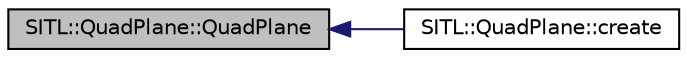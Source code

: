 digraph "SITL::QuadPlane::QuadPlane"
{
 // INTERACTIVE_SVG=YES
  edge [fontname="Helvetica",fontsize="10",labelfontname="Helvetica",labelfontsize="10"];
  node [fontname="Helvetica",fontsize="10",shape=record];
  rankdir="LR";
  Node1 [label="SITL::QuadPlane::QuadPlane",height=0.2,width=0.4,color="black", fillcolor="grey75", style="filled", fontcolor="black"];
  Node1 -> Node2 [dir="back",color="midnightblue",fontsize="10",style="solid",fontname="Helvetica"];
  Node2 [label="SITL::QuadPlane::create",height=0.2,width=0.4,color="black", fillcolor="white", style="filled",URL="$classSITL_1_1QuadPlane.html#ac95d31438a348850fc7eb983fd702d0a"];
}
